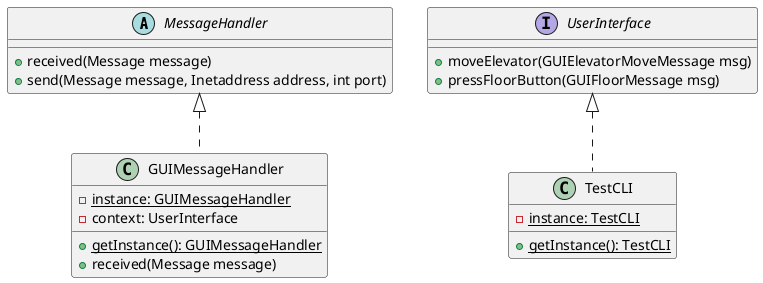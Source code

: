 @startuml

abstract class MessageHandler {
    +received(Message message)
    +send(Message message, Inetaddress address, int port)
}

class GUIMessageHandler {
    -{static} instance: GUIMessageHandler
    -context: UserInterface

    +{static} getInstance(): GUIMessageHandler
    +received(Message message)
}

class TestCLI {
    -{static} instance: TestCLI

    +{static} getInstance(): TestCLI
}

interface UserInterface {
    +moveElevator(GUIElevatorMoveMessage msg)
    +pressFloorButton(GUIFloorMessage msg)
}

MessageHandler <|.. GUIMessageHandler

UserInterface <|.. TestCLI

@enduml